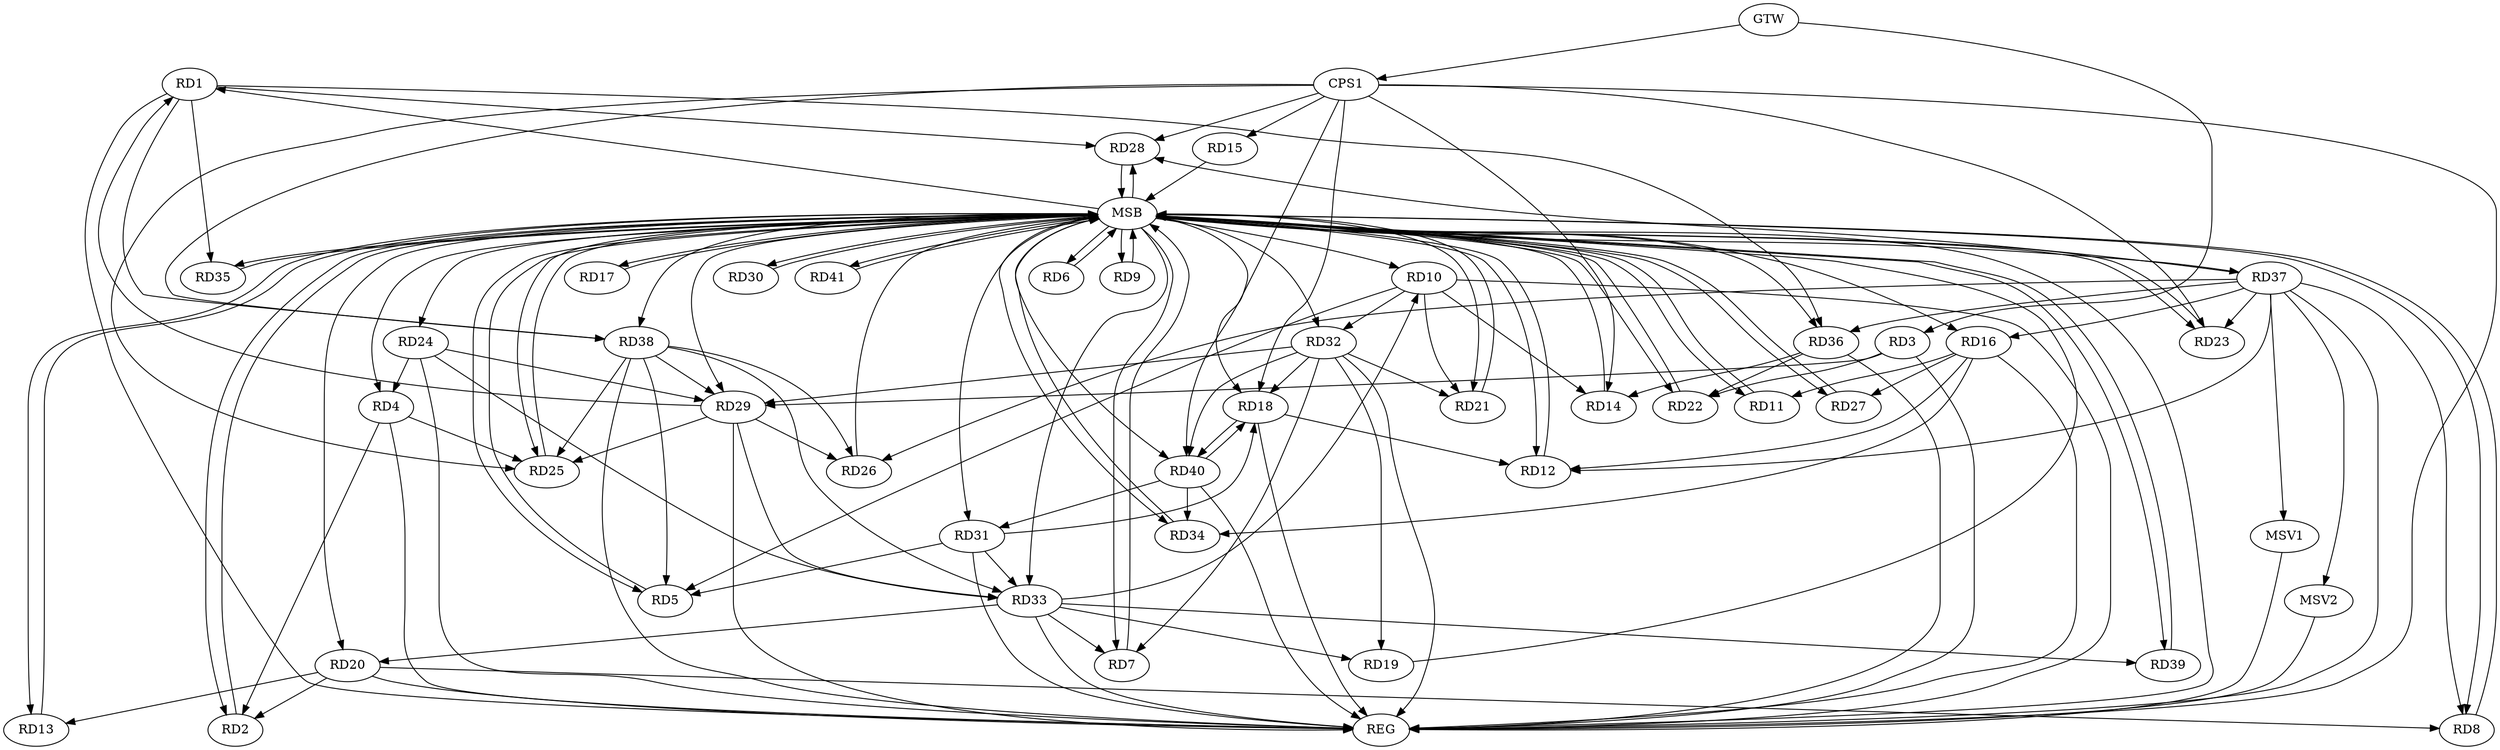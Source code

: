 strict digraph G {
  RD1 [ label="RD1" ];
  RD2 [ label="RD2" ];
  RD3 [ label="RD3" ];
  RD4 [ label="RD4" ];
  RD5 [ label="RD5" ];
  RD6 [ label="RD6" ];
  RD7 [ label="RD7" ];
  RD8 [ label="RD8" ];
  RD9 [ label="RD9" ];
  RD10 [ label="RD10" ];
  RD11 [ label="RD11" ];
  RD12 [ label="RD12" ];
  RD13 [ label="RD13" ];
  RD14 [ label="RD14" ];
  RD15 [ label="RD15" ];
  RD16 [ label="RD16" ];
  RD17 [ label="RD17" ];
  RD18 [ label="RD18" ];
  RD19 [ label="RD19" ];
  RD20 [ label="RD20" ];
  RD21 [ label="RD21" ];
  RD22 [ label="RD22" ];
  RD23 [ label="RD23" ];
  RD24 [ label="RD24" ];
  RD25 [ label="RD25" ];
  RD26 [ label="RD26" ];
  RD27 [ label="RD27" ];
  RD28 [ label="RD28" ];
  RD29 [ label="RD29" ];
  RD30 [ label="RD30" ];
  RD31 [ label="RD31" ];
  RD32 [ label="RD32" ];
  RD33 [ label="RD33" ];
  RD34 [ label="RD34" ];
  RD35 [ label="RD35" ];
  RD36 [ label="RD36" ];
  RD37 [ label="RD37" ];
  RD38 [ label="RD38" ];
  RD39 [ label="RD39" ];
  RD40 [ label="RD40" ];
  RD41 [ label="RD41" ];
  CPS1 [ label="CPS1" ];
  GTW [ label="GTW" ];
  REG [ label="REG" ];
  MSB [ label="MSB" ];
  MSV1 [ label="MSV1" ];
  MSV2 [ label="MSV2" ];
  RD1 -> RD28;
  RD29 -> RD1;
  RD1 -> RD35;
  RD1 -> RD36;
  RD1 -> RD38;
  RD4 -> RD2;
  RD20 -> RD2;
  RD3 -> RD22;
  RD3 -> RD29;
  RD24 -> RD4;
  RD4 -> RD25;
  RD10 -> RD5;
  RD31 -> RD5;
  RD38 -> RD5;
  RD32 -> RD7;
  RD33 -> RD7;
  RD20 -> RD8;
  RD37 -> RD8;
  RD10 -> RD14;
  RD10 -> RD21;
  RD10 -> RD32;
  RD33 -> RD10;
  RD16 -> RD11;
  RD16 -> RD12;
  RD18 -> RD12;
  RD37 -> RD12;
  RD20 -> RD13;
  RD36 -> RD14;
  RD16 -> RD27;
  RD16 -> RD34;
  RD37 -> RD16;
  RD31 -> RD18;
  RD32 -> RD18;
  RD18 -> RD40;
  RD40 -> RD18;
  RD32 -> RD19;
  RD33 -> RD19;
  RD33 -> RD20;
  RD32 -> RD21;
  RD36 -> RD22;
  RD37 -> RD23;
  RD24 -> RD29;
  RD24 -> RD33;
  RD29 -> RD25;
  RD38 -> RD25;
  RD29 -> RD26;
  RD37 -> RD26;
  RD38 -> RD26;
  RD37 -> RD28;
  RD32 -> RD29;
  RD29 -> RD33;
  RD38 -> RD29;
  RD31 -> RD33;
  RD40 -> RD31;
  RD32 -> RD40;
  RD38 -> RD33;
  RD33 -> RD39;
  RD40 -> RD34;
  RD37 -> RD36;
  CPS1 -> RD18;
  CPS1 -> RD15;
  CPS1 -> RD40;
  CPS1 -> RD23;
  CPS1 -> RD14;
  CPS1 -> RD38;
  CPS1 -> RD25;
  CPS1 -> RD28;
  GTW -> RD3;
  GTW -> CPS1;
  RD1 -> REG;
  RD3 -> REG;
  RD4 -> REG;
  RD10 -> REG;
  RD16 -> REG;
  RD18 -> REG;
  RD20 -> REG;
  RD24 -> REG;
  RD29 -> REG;
  RD31 -> REG;
  RD32 -> REG;
  RD33 -> REG;
  RD36 -> REG;
  RD37 -> REG;
  RD38 -> REG;
  RD40 -> REG;
  CPS1 -> REG;
  RD2 -> MSB;
  MSB -> RD5;
  MSB -> RD27;
  MSB -> REG;
  RD5 -> MSB;
  MSB -> RD30;
  MSB -> RD33;
  RD6 -> MSB;
  MSB -> RD12;
  MSB -> RD18;
  MSB -> RD37;
  RD7 -> MSB;
  MSB -> RD31;
  MSB -> RD35;
  MSB -> RD41;
  RD8 -> MSB;
  MSB -> RD2;
  MSB -> RD4;
  MSB -> RD11;
  RD9 -> MSB;
  MSB -> RD25;
  RD11 -> MSB;
  MSB -> RD7;
  MSB -> RD32;
  RD12 -> MSB;
  MSB -> RD16;
  MSB -> RD22;
  MSB -> RD28;
  MSB -> RD29;
  RD13 -> MSB;
  RD14 -> MSB;
  MSB -> RD13;
  RD15 -> MSB;
  MSB -> RD36;
  MSB -> RD38;
  MSB -> RD39;
  RD17 -> MSB;
  MSB -> RD21;
  RD19 -> MSB;
  MSB -> RD1;
  MSB -> RD40;
  RD21 -> MSB;
  MSB -> RD34;
  RD22 -> MSB;
  MSB -> RD9;
  MSB -> RD20;
  RD23 -> MSB;
  RD25 -> MSB;
  MSB -> RD8;
  RD26 -> MSB;
  MSB -> RD24;
  RD27 -> MSB;
  MSB -> RD17;
  RD28 -> MSB;
  MSB -> RD10;
  RD30 -> MSB;
  MSB -> RD6;
  MSB -> RD23;
  RD34 -> MSB;
  RD35 -> MSB;
  RD39 -> MSB;
  RD41 -> MSB;
  RD37 -> MSV1;
  RD37 -> MSV2;
  MSV1 -> REG;
  MSV2 -> REG;
}
